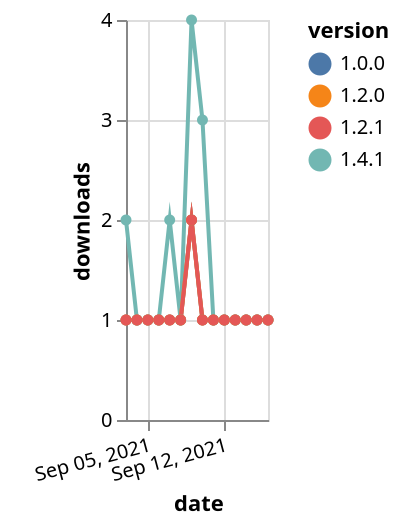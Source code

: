 {"$schema": "https://vega.github.io/schema/vega-lite/v5.json", "description": "A simple bar chart with embedded data.", "data": {"values": [{"date": "2021-09-03", "total": 175, "delta": 1, "version": "1.0.0"}, {"date": "2021-09-04", "total": 176, "delta": 1, "version": "1.0.0"}, {"date": "2021-09-05", "total": 177, "delta": 1, "version": "1.0.0"}, {"date": "2021-09-06", "total": 178, "delta": 1, "version": "1.0.0"}, {"date": "2021-09-07", "total": 179, "delta": 1, "version": "1.0.0"}, {"date": "2021-09-08", "total": 180, "delta": 1, "version": "1.0.0"}, {"date": "2021-09-09", "total": 182, "delta": 2, "version": "1.0.0"}, {"date": "2021-09-10", "total": 183, "delta": 1, "version": "1.0.0"}, {"date": "2021-09-11", "total": 184, "delta": 1, "version": "1.0.0"}, {"date": "2021-09-12", "total": 185, "delta": 1, "version": "1.0.0"}, {"date": "2021-09-13", "total": 186, "delta": 1, "version": "1.0.0"}, {"date": "2021-09-14", "total": 187, "delta": 1, "version": "1.0.0"}, {"date": "2021-09-15", "total": 188, "delta": 1, "version": "1.0.0"}, {"date": "2021-09-16", "total": 189, "delta": 1, "version": "1.0.0"}, {"date": "2021-09-03", "total": 128, "delta": 2, "version": "1.4.1"}, {"date": "2021-09-04", "total": 129, "delta": 1, "version": "1.4.1"}, {"date": "2021-09-05", "total": 130, "delta": 1, "version": "1.4.1"}, {"date": "2021-09-06", "total": 131, "delta": 1, "version": "1.4.1"}, {"date": "2021-09-07", "total": 133, "delta": 2, "version": "1.4.1"}, {"date": "2021-09-08", "total": 134, "delta": 1, "version": "1.4.1"}, {"date": "2021-09-09", "total": 138, "delta": 4, "version": "1.4.1"}, {"date": "2021-09-10", "total": 141, "delta": 3, "version": "1.4.1"}, {"date": "2021-09-11", "total": 142, "delta": 1, "version": "1.4.1"}, {"date": "2021-09-12", "total": 143, "delta": 1, "version": "1.4.1"}, {"date": "2021-09-13", "total": 144, "delta": 1, "version": "1.4.1"}, {"date": "2021-09-14", "total": 145, "delta": 1, "version": "1.4.1"}, {"date": "2021-09-15", "total": 146, "delta": 1, "version": "1.4.1"}, {"date": "2021-09-16", "total": 147, "delta": 1, "version": "1.4.1"}, {"date": "2021-09-03", "total": 155, "delta": 1, "version": "1.2.0"}, {"date": "2021-09-04", "total": 156, "delta": 1, "version": "1.2.0"}, {"date": "2021-09-05", "total": 157, "delta": 1, "version": "1.2.0"}, {"date": "2021-09-06", "total": 158, "delta": 1, "version": "1.2.0"}, {"date": "2021-09-07", "total": 159, "delta": 1, "version": "1.2.0"}, {"date": "2021-09-08", "total": 160, "delta": 1, "version": "1.2.0"}, {"date": "2021-09-09", "total": 162, "delta": 2, "version": "1.2.0"}, {"date": "2021-09-10", "total": 163, "delta": 1, "version": "1.2.0"}, {"date": "2021-09-11", "total": 164, "delta": 1, "version": "1.2.0"}, {"date": "2021-09-12", "total": 165, "delta": 1, "version": "1.2.0"}, {"date": "2021-09-13", "total": 166, "delta": 1, "version": "1.2.0"}, {"date": "2021-09-14", "total": 167, "delta": 1, "version": "1.2.0"}, {"date": "2021-09-15", "total": 168, "delta": 1, "version": "1.2.0"}, {"date": "2021-09-16", "total": 169, "delta": 1, "version": "1.2.0"}, {"date": "2021-09-03", "total": 140, "delta": 1, "version": "1.2.1"}, {"date": "2021-09-04", "total": 141, "delta": 1, "version": "1.2.1"}, {"date": "2021-09-05", "total": 142, "delta": 1, "version": "1.2.1"}, {"date": "2021-09-06", "total": 143, "delta": 1, "version": "1.2.1"}, {"date": "2021-09-07", "total": 144, "delta": 1, "version": "1.2.1"}, {"date": "2021-09-08", "total": 145, "delta": 1, "version": "1.2.1"}, {"date": "2021-09-09", "total": 147, "delta": 2, "version": "1.2.1"}, {"date": "2021-09-10", "total": 148, "delta": 1, "version": "1.2.1"}, {"date": "2021-09-11", "total": 149, "delta": 1, "version": "1.2.1"}, {"date": "2021-09-12", "total": 150, "delta": 1, "version": "1.2.1"}, {"date": "2021-09-13", "total": 151, "delta": 1, "version": "1.2.1"}, {"date": "2021-09-14", "total": 152, "delta": 1, "version": "1.2.1"}, {"date": "2021-09-15", "total": 153, "delta": 1, "version": "1.2.1"}, {"date": "2021-09-16", "total": 154, "delta": 1, "version": "1.2.1"}]}, "width": "container", "mark": {"type": "line", "point": {"filled": true}}, "encoding": {"x": {"field": "date", "type": "temporal", "timeUnit": "yearmonthdate", "title": "date", "axis": {"labelAngle": -15}}, "y": {"field": "delta", "type": "quantitative", "title": "downloads"}, "color": {"field": "version", "type": "nominal"}, "tooltip": {"field": "delta"}}}